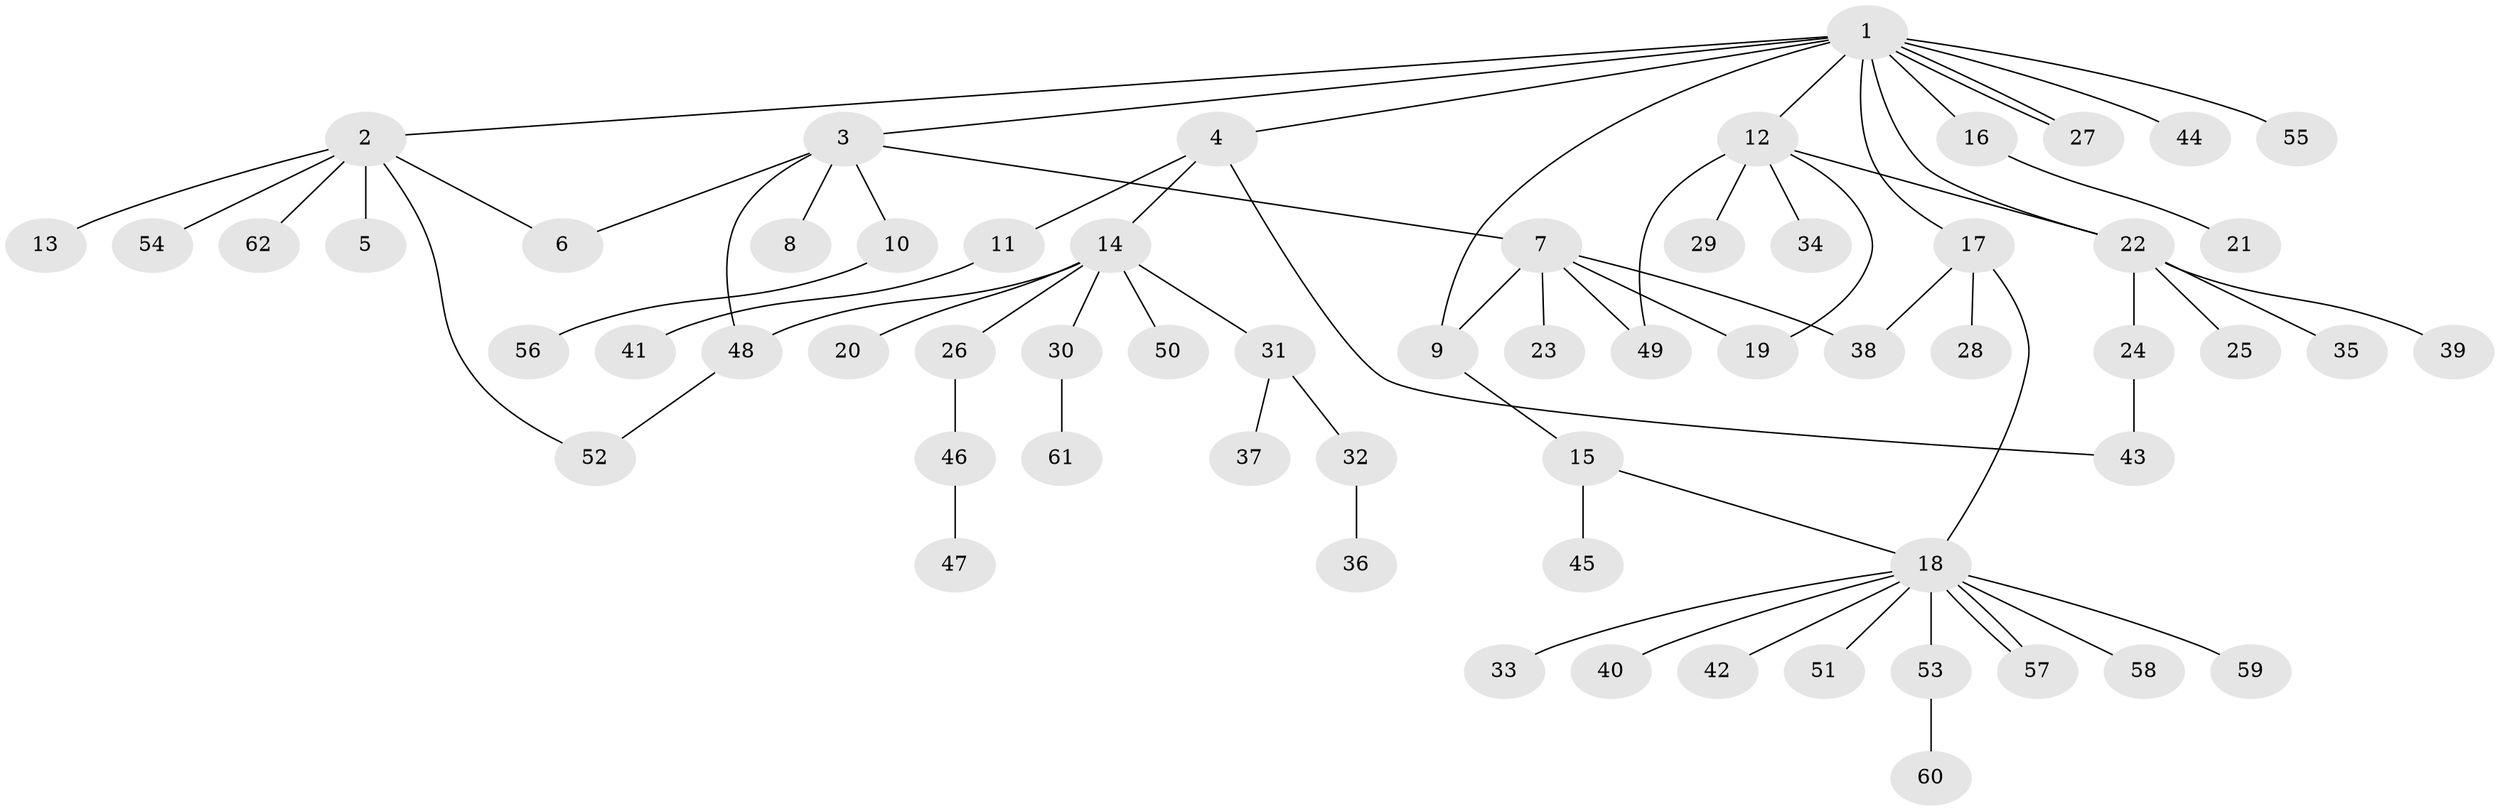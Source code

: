 // coarse degree distribution, {15: 0.02127659574468085, 6: 0.0425531914893617, 4: 0.06382978723404255, 5: 0.02127659574468085, 1: 0.6595744680851063, 2: 0.1276595744680851, 8: 0.02127659574468085, 12: 0.02127659574468085, 3: 0.02127659574468085}
// Generated by graph-tools (version 1.1) at 2025/51/02/27/25 19:51:58]
// undirected, 62 vertices, 73 edges
graph export_dot {
graph [start="1"]
  node [color=gray90,style=filled];
  1;
  2;
  3;
  4;
  5;
  6;
  7;
  8;
  9;
  10;
  11;
  12;
  13;
  14;
  15;
  16;
  17;
  18;
  19;
  20;
  21;
  22;
  23;
  24;
  25;
  26;
  27;
  28;
  29;
  30;
  31;
  32;
  33;
  34;
  35;
  36;
  37;
  38;
  39;
  40;
  41;
  42;
  43;
  44;
  45;
  46;
  47;
  48;
  49;
  50;
  51;
  52;
  53;
  54;
  55;
  56;
  57;
  58;
  59;
  60;
  61;
  62;
  1 -- 2;
  1 -- 3;
  1 -- 4;
  1 -- 9;
  1 -- 12;
  1 -- 16;
  1 -- 17;
  1 -- 22;
  1 -- 27;
  1 -- 27;
  1 -- 44;
  1 -- 55;
  2 -- 5;
  2 -- 6;
  2 -- 13;
  2 -- 52;
  2 -- 54;
  2 -- 62;
  3 -- 6;
  3 -- 7;
  3 -- 8;
  3 -- 10;
  3 -- 48;
  4 -- 11;
  4 -- 14;
  4 -- 43;
  7 -- 9;
  7 -- 19;
  7 -- 23;
  7 -- 38;
  7 -- 49;
  9 -- 15;
  10 -- 56;
  11 -- 41;
  12 -- 19;
  12 -- 22;
  12 -- 29;
  12 -- 34;
  12 -- 49;
  14 -- 20;
  14 -- 26;
  14 -- 30;
  14 -- 31;
  14 -- 48;
  14 -- 50;
  15 -- 18;
  15 -- 45;
  16 -- 21;
  17 -- 18;
  17 -- 28;
  17 -- 38;
  18 -- 33;
  18 -- 40;
  18 -- 42;
  18 -- 51;
  18 -- 53;
  18 -- 57;
  18 -- 57;
  18 -- 58;
  18 -- 59;
  22 -- 24;
  22 -- 25;
  22 -- 35;
  22 -- 39;
  24 -- 43;
  26 -- 46;
  30 -- 61;
  31 -- 32;
  31 -- 37;
  32 -- 36;
  46 -- 47;
  48 -- 52;
  53 -- 60;
}
